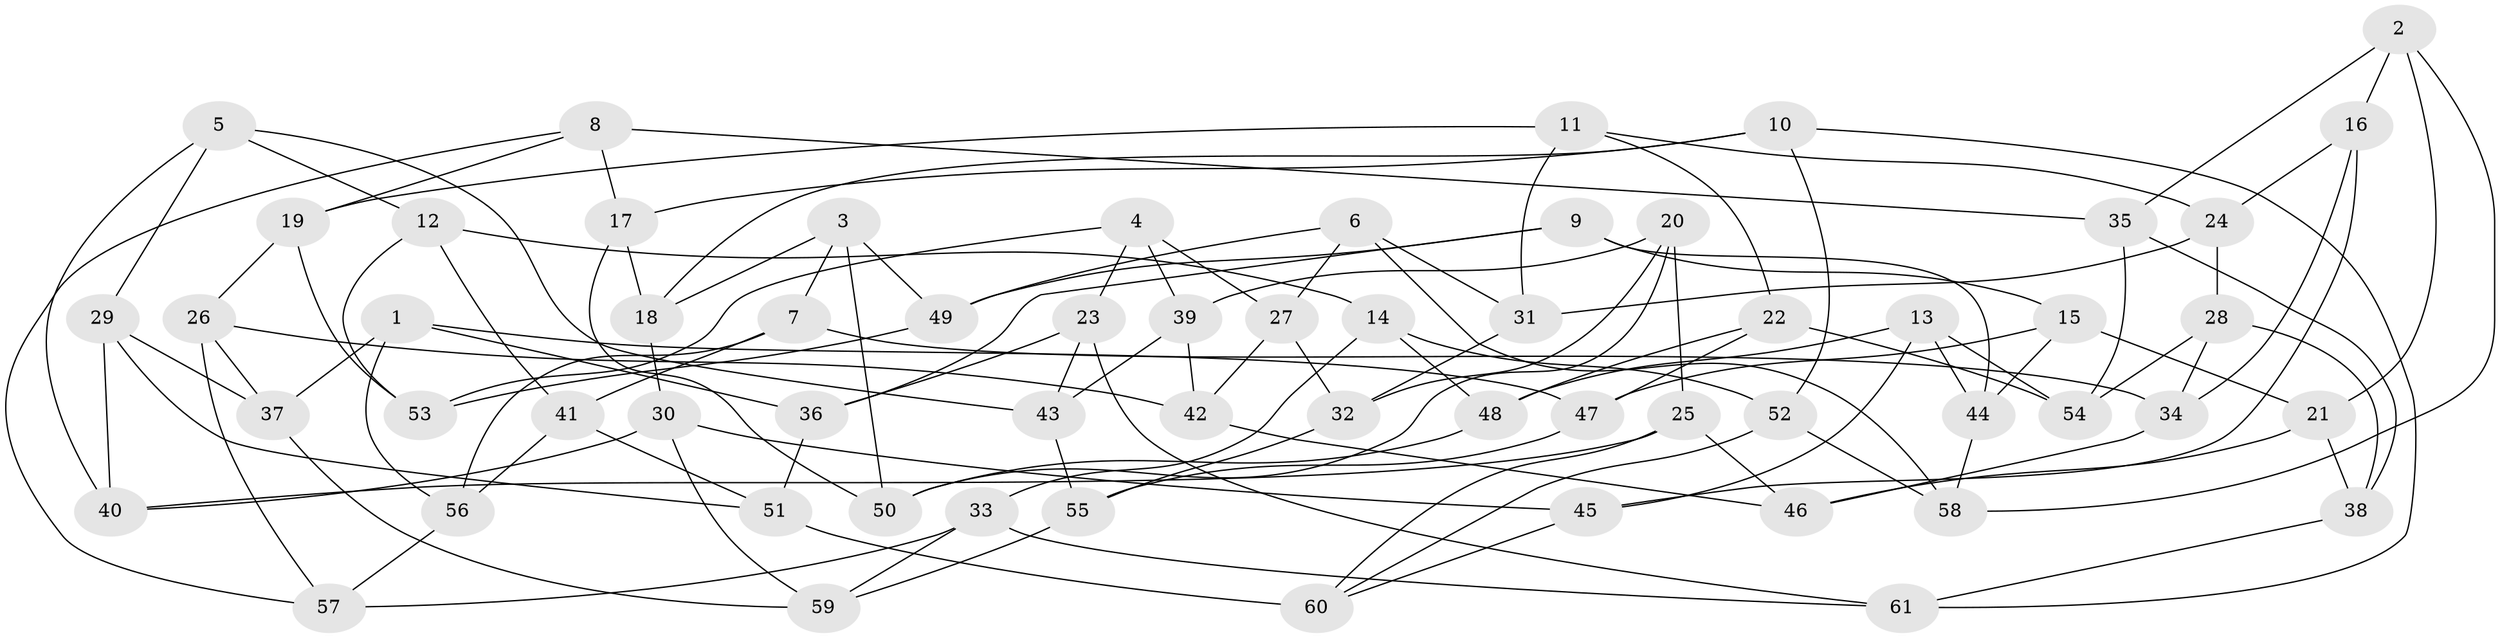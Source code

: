// coarse degree distribution, {6: 0.40476190476190477, 4: 0.5476190476190477, 5: 0.047619047619047616}
// Generated by graph-tools (version 1.1) at 2025/52/02/27/25 19:52:33]
// undirected, 61 vertices, 122 edges
graph export_dot {
graph [start="1"]
  node [color=gray90,style=filled];
  1;
  2;
  3;
  4;
  5;
  6;
  7;
  8;
  9;
  10;
  11;
  12;
  13;
  14;
  15;
  16;
  17;
  18;
  19;
  20;
  21;
  22;
  23;
  24;
  25;
  26;
  27;
  28;
  29;
  30;
  31;
  32;
  33;
  34;
  35;
  36;
  37;
  38;
  39;
  40;
  41;
  42;
  43;
  44;
  45;
  46;
  47;
  48;
  49;
  50;
  51;
  52;
  53;
  54;
  55;
  56;
  57;
  58;
  59;
  60;
  61;
  1 -- 36;
  1 -- 37;
  1 -- 47;
  1 -- 56;
  2 -- 16;
  2 -- 21;
  2 -- 35;
  2 -- 58;
  3 -- 49;
  3 -- 7;
  3 -- 50;
  3 -- 18;
  4 -- 23;
  4 -- 53;
  4 -- 27;
  4 -- 39;
  5 -- 40;
  5 -- 43;
  5 -- 29;
  5 -- 12;
  6 -- 31;
  6 -- 49;
  6 -- 58;
  6 -- 27;
  7 -- 34;
  7 -- 41;
  7 -- 56;
  8 -- 35;
  8 -- 19;
  8 -- 17;
  8 -- 57;
  9 -- 36;
  9 -- 44;
  9 -- 49;
  9 -- 15;
  10 -- 52;
  10 -- 17;
  10 -- 61;
  10 -- 18;
  11 -- 22;
  11 -- 19;
  11 -- 31;
  11 -- 24;
  12 -- 41;
  12 -- 53;
  12 -- 14;
  13 -- 54;
  13 -- 48;
  13 -- 45;
  13 -- 44;
  14 -- 48;
  14 -- 33;
  14 -- 52;
  15 -- 44;
  15 -- 47;
  15 -- 21;
  16 -- 34;
  16 -- 24;
  16 -- 45;
  17 -- 18;
  17 -- 50;
  18 -- 30;
  19 -- 26;
  19 -- 53;
  20 -- 39;
  20 -- 32;
  20 -- 25;
  20 -- 50;
  21 -- 38;
  21 -- 46;
  22 -- 54;
  22 -- 48;
  22 -- 47;
  23 -- 61;
  23 -- 36;
  23 -- 43;
  24 -- 28;
  24 -- 31;
  25 -- 46;
  25 -- 60;
  25 -- 40;
  26 -- 57;
  26 -- 37;
  26 -- 42;
  27 -- 42;
  27 -- 32;
  28 -- 38;
  28 -- 34;
  28 -- 54;
  29 -- 51;
  29 -- 40;
  29 -- 37;
  30 -- 45;
  30 -- 40;
  30 -- 59;
  31 -- 32;
  32 -- 55;
  33 -- 59;
  33 -- 61;
  33 -- 57;
  34 -- 46;
  35 -- 38;
  35 -- 54;
  36 -- 51;
  37 -- 59;
  38 -- 61;
  39 -- 42;
  39 -- 43;
  41 -- 51;
  41 -- 56;
  42 -- 46;
  43 -- 55;
  44 -- 58;
  45 -- 60;
  47 -- 55;
  48 -- 50;
  49 -- 53;
  51 -- 60;
  52 -- 60;
  52 -- 58;
  55 -- 59;
  56 -- 57;
}
